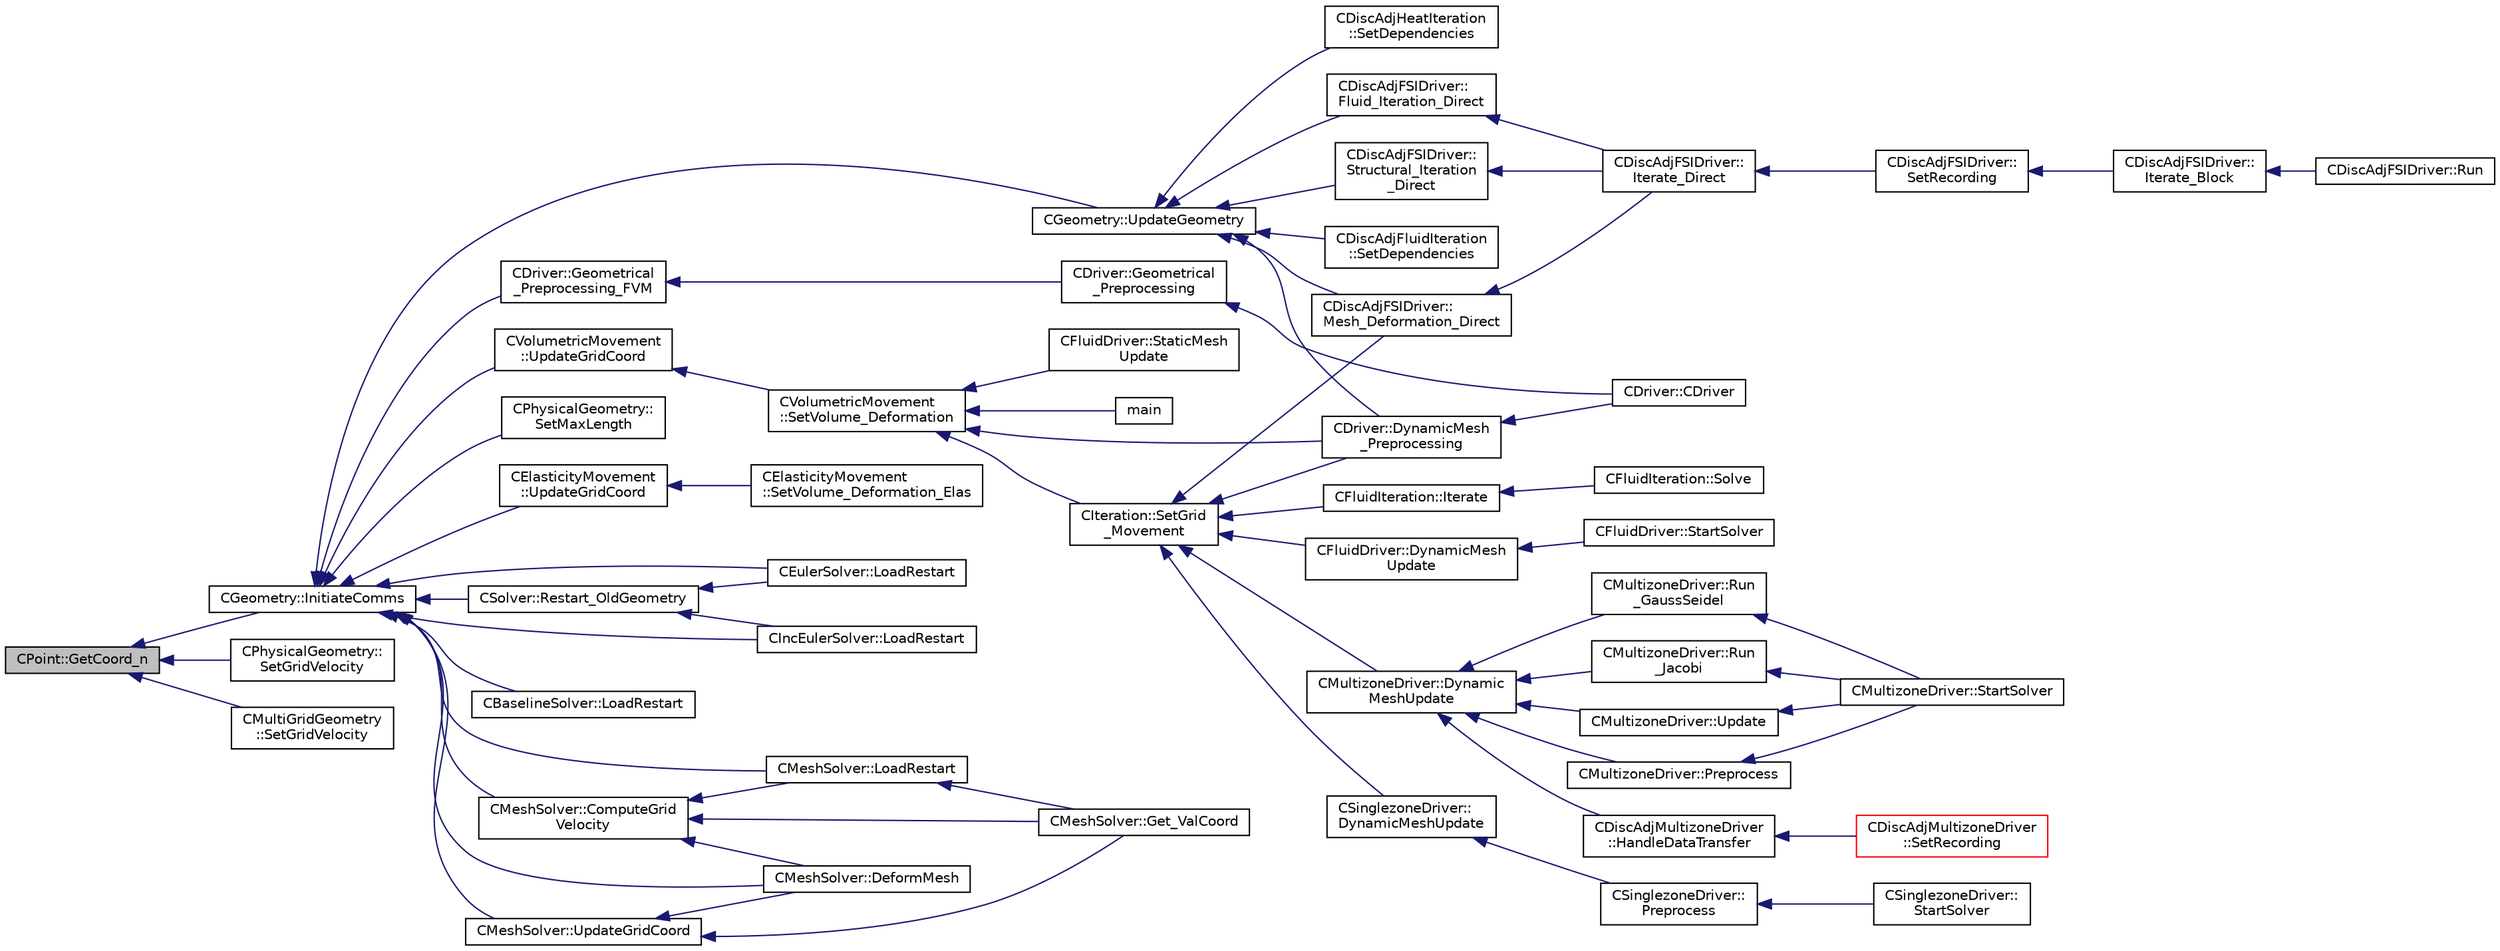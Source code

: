 digraph "CPoint::GetCoord_n"
{
  edge [fontname="Helvetica",fontsize="10",labelfontname="Helvetica",labelfontsize="10"];
  node [fontname="Helvetica",fontsize="10",shape=record];
  rankdir="LR";
  Node466 [label="CPoint::GetCoord_n",height=0.2,width=0.4,color="black", fillcolor="grey75", style="filled", fontcolor="black"];
  Node466 -> Node467 [dir="back",color="midnightblue",fontsize="10",style="solid",fontname="Helvetica"];
  Node467 [label="CGeometry::InitiateComms",height=0.2,width=0.4,color="black", fillcolor="white", style="filled",URL="$class_c_geometry.html#aade184b0616ad6d83a721f1b17473df3",tooltip="Routine to load a geometric quantity into the data structures for MPI point-to-point communication an..."];
  Node467 -> Node468 [dir="back",color="midnightblue",fontsize="10",style="solid",fontname="Helvetica"];
  Node468 [label="CGeometry::UpdateGeometry",height=0.2,width=0.4,color="black", fillcolor="white", style="filled",URL="$class_c_geometry.html#a19a4ef04ee51e37dc80cebf429e71a55",tooltip="Update the multi-grid structure and the wall-distance. "];
  Node468 -> Node469 [dir="back",color="midnightblue",fontsize="10",style="solid",fontname="Helvetica"];
  Node469 [label="CDriver::DynamicMesh\l_Preprocessing",height=0.2,width=0.4,color="black", fillcolor="white", style="filled",URL="$class_c_driver.html#af585d91d9c08dbddcc2b3e67dd5f5af9",tooltip="GridMovement_Preprocessing. "];
  Node469 -> Node470 [dir="back",color="midnightblue",fontsize="10",style="solid",fontname="Helvetica"];
  Node470 [label="CDriver::CDriver",height=0.2,width=0.4,color="black", fillcolor="white", style="filled",URL="$class_c_driver.html#a3fca4a013a6efa9bbb38fe78a86b5f3d",tooltip="Constructor of the class. "];
  Node468 -> Node471 [dir="back",color="midnightblue",fontsize="10",style="solid",fontname="Helvetica"];
  Node471 [label="CDiscAdjFSIDriver::\lFluid_Iteration_Direct",height=0.2,width=0.4,color="black", fillcolor="white", style="filled",URL="$class_c_disc_adj_f_s_i_driver.html#aade7f9d8b7f7f1ddccfdc62d3b1fdaa8",tooltip="Run a direct flow iteration. "];
  Node471 -> Node472 [dir="back",color="midnightblue",fontsize="10",style="solid",fontname="Helvetica"];
  Node472 [label="CDiscAdjFSIDriver::\lIterate_Direct",height=0.2,width=0.4,color="black", fillcolor="white", style="filled",URL="$class_c_disc_adj_f_s_i_driver.html#acd9e7f14d860522e48ba2b6db34efd49",tooltip="Iterate the direct solver for recording. "];
  Node472 -> Node473 [dir="back",color="midnightblue",fontsize="10",style="solid",fontname="Helvetica"];
  Node473 [label="CDiscAdjFSIDriver::\lSetRecording",height=0.2,width=0.4,color="black", fillcolor="white", style="filled",URL="$class_c_disc_adj_f_s_i_driver.html#ab07394a77802e469a321ccd1b10cb988",tooltip="Set the recording for a Discrete Adjoint iteration for the FSI problem. "];
  Node473 -> Node474 [dir="back",color="midnightblue",fontsize="10",style="solid",fontname="Helvetica"];
  Node474 [label="CDiscAdjFSIDriver::\lIterate_Block",height=0.2,width=0.4,color="black", fillcolor="white", style="filled",URL="$class_c_disc_adj_f_s_i_driver.html#a84949f139fa795b7d34d6ff77e82eb5c",tooltip="Iterate a certain block for adjoint FSI - may be the whole set of variables or independent and subite..."];
  Node474 -> Node475 [dir="back",color="midnightblue",fontsize="10",style="solid",fontname="Helvetica"];
  Node475 [label="CDiscAdjFSIDriver::Run",height=0.2,width=0.4,color="black", fillcolor="white", style="filled",URL="$class_c_disc_adj_f_s_i_driver.html#a2e965d6e9c4dcfc296077cae225cab21",tooltip="Run a Discrete Adjoint iteration for the FSI problem. "];
  Node468 -> Node476 [dir="back",color="midnightblue",fontsize="10",style="solid",fontname="Helvetica"];
  Node476 [label="CDiscAdjFSIDriver::\lStructural_Iteration\l_Direct",height=0.2,width=0.4,color="black", fillcolor="white", style="filled",URL="$class_c_disc_adj_f_s_i_driver.html#aef8192d6dd5451f1e496e9847c2c5c65",tooltip="Run a direct structural iteration. "];
  Node476 -> Node472 [dir="back",color="midnightblue",fontsize="10",style="solid",fontname="Helvetica"];
  Node468 -> Node477 [dir="back",color="midnightblue",fontsize="10",style="solid",fontname="Helvetica"];
  Node477 [label="CDiscAdjFSIDriver::\lMesh_Deformation_Direct",height=0.2,width=0.4,color="black", fillcolor="white", style="filled",URL="$class_c_disc_adj_f_s_i_driver.html#ad683500d6b3773af342165b1b18f5c59",tooltip="Run a direct mesh deformation. "];
  Node477 -> Node472 [dir="back",color="midnightblue",fontsize="10",style="solid",fontname="Helvetica"];
  Node468 -> Node478 [dir="back",color="midnightblue",fontsize="10",style="solid",fontname="Helvetica"];
  Node478 [label="CDiscAdjFluidIteration\l::SetDependencies",height=0.2,width=0.4,color="black", fillcolor="white", style="filled",URL="$class_c_disc_adj_fluid_iteration.html#aad302b77466b001d380ca8766ba8d85c",tooltip="Compute necessary variables that depend on the conservative variables or the mesh node positions (e..."];
  Node468 -> Node479 [dir="back",color="midnightblue",fontsize="10",style="solid",fontname="Helvetica"];
  Node479 [label="CDiscAdjHeatIteration\l::SetDependencies",height=0.2,width=0.4,color="black", fillcolor="white", style="filled",URL="$class_c_disc_adj_heat_iteration.html#a8098b35364d0a2a7b1fa31850714e359",tooltip="Compute necessary variables that depend on the conservative variables or the mesh node positions (e..."];
  Node467 -> Node480 [dir="back",color="midnightblue",fontsize="10",style="solid",fontname="Helvetica"];
  Node480 [label="CPhysicalGeometry::\lSetMaxLength",height=0.2,width=0.4,color="black", fillcolor="white", style="filled",URL="$class_c_physical_geometry.html#a2b4568d0c08c7035c9ad4b07c4561b2c",tooltip="Set the maximum cell-center to cell-center distance for CVs. "];
  Node467 -> Node481 [dir="back",color="midnightblue",fontsize="10",style="solid",fontname="Helvetica"];
  Node481 [label="CVolumetricMovement\l::UpdateGridCoord",height=0.2,width=0.4,color="black", fillcolor="white", style="filled",URL="$class_c_volumetric_movement.html#aad474762b9f95bb5c867fe33fdb4efba",tooltip="Update the value of the coordinates after the grid movement. "];
  Node481 -> Node482 [dir="back",color="midnightblue",fontsize="10",style="solid",fontname="Helvetica"];
  Node482 [label="CVolumetricMovement\l::SetVolume_Deformation",height=0.2,width=0.4,color="black", fillcolor="white", style="filled",URL="$class_c_volumetric_movement.html#a9120967db0448fb16cb3ddf14ce6b533",tooltip="Grid deformation using the spring analogy method. "];
  Node482 -> Node469 [dir="back",color="midnightblue",fontsize="10",style="solid",fontname="Helvetica"];
  Node482 -> Node483 [dir="back",color="midnightblue",fontsize="10",style="solid",fontname="Helvetica"];
  Node483 [label="CIteration::SetGrid\l_Movement",height=0.2,width=0.4,color="black", fillcolor="white", style="filled",URL="$class_c_iteration.html#a7b36785762f6b0c214569b185b858b6c",tooltip="Updates the positions and grid velocities for dynamic meshes between physical time steps..."];
  Node483 -> Node469 [dir="back",color="midnightblue",fontsize="10",style="solid",fontname="Helvetica"];
  Node483 -> Node484 [dir="back",color="midnightblue",fontsize="10",style="solid",fontname="Helvetica"];
  Node484 [label="CFluidDriver::DynamicMesh\lUpdate",height=0.2,width=0.4,color="black", fillcolor="white", style="filled",URL="$class_c_fluid_driver.html#a4eee67049f34a1875a42afa470e9f828",tooltip="Perform a dynamic mesh deformation, included grid velocity computation and the update of the multigri..."];
  Node484 -> Node485 [dir="back",color="midnightblue",fontsize="10",style="solid",fontname="Helvetica"];
  Node485 [label="CFluidDriver::StartSolver",height=0.2,width=0.4,color="black", fillcolor="white", style="filled",URL="$class_c_fluid_driver.html#a1c122d5a4b5f562f69a84aef2b8bd6d5",tooltip="Launch the computation for all zones and all physics. "];
  Node483 -> Node477 [dir="back",color="midnightblue",fontsize="10",style="solid",fontname="Helvetica"];
  Node483 -> Node486 [dir="back",color="midnightblue",fontsize="10",style="solid",fontname="Helvetica"];
  Node486 [label="CMultizoneDriver::Dynamic\lMeshUpdate",height=0.2,width=0.4,color="black", fillcolor="white", style="filled",URL="$class_c_multizone_driver.html#ad28a95a48e9750237a5e2b1bf2c4aac9",tooltip="Perform a dynamic mesh deformation, included grid velocity computation and the update of the multigri..."];
  Node486 -> Node487 [dir="back",color="midnightblue",fontsize="10",style="solid",fontname="Helvetica"];
  Node487 [label="CDiscAdjMultizoneDriver\l::HandleDataTransfer",height=0.2,width=0.4,color="black", fillcolor="white", style="filled",URL="$class_c_disc_adj_multizone_driver.html#ab33de05a7a1f77dcf60014a4a35dd4f1",tooltip="Transfer data between zones and update grids when required. "];
  Node487 -> Node488 [dir="back",color="midnightblue",fontsize="10",style="solid",fontname="Helvetica"];
  Node488 [label="CDiscAdjMultizoneDriver\l::SetRecording",height=0.2,width=0.4,color="red", fillcolor="white", style="filled",URL="$class_c_disc_adj_multizone_driver.html#a441f8669a04147aacab7df463e1dd021",tooltip="Record one iteration of the primal problem within each zone. "];
  Node486 -> Node492 [dir="back",color="midnightblue",fontsize="10",style="solid",fontname="Helvetica"];
  Node492 [label="CMultizoneDriver::Preprocess",height=0.2,width=0.4,color="black", fillcolor="white", style="filled",URL="$class_c_multizone_driver.html#a29c97f0dff69501feb7d5f8fe2670088",tooltip="Preprocess the multizone iteration. "];
  Node492 -> Node493 [dir="back",color="midnightblue",fontsize="10",style="solid",fontname="Helvetica"];
  Node493 [label="CMultizoneDriver::StartSolver",height=0.2,width=0.4,color="black", fillcolor="white", style="filled",URL="$class_c_multizone_driver.html#a03cfc000c383ef0d86d34e1c6aef5ff3",tooltip="[Overload] Launch the computation for multizone problems. "];
  Node486 -> Node494 [dir="back",color="midnightblue",fontsize="10",style="solid",fontname="Helvetica"];
  Node494 [label="CMultizoneDriver::Run\l_GaussSeidel",height=0.2,width=0.4,color="black", fillcolor="white", style="filled",URL="$class_c_multizone_driver.html#a8036223cdbe0c0d4552f17f6bad9189b",tooltip="Run a Block Gauss-Seidel iteration in all physical zones. "];
  Node494 -> Node493 [dir="back",color="midnightblue",fontsize="10",style="solid",fontname="Helvetica"];
  Node486 -> Node495 [dir="back",color="midnightblue",fontsize="10",style="solid",fontname="Helvetica"];
  Node495 [label="CMultizoneDriver::Run\l_Jacobi",height=0.2,width=0.4,color="black", fillcolor="white", style="filled",URL="$class_c_multizone_driver.html#a1bf2824daac5a10e8fb7387676eee338",tooltip="Run a Block-Jacobi iteration in all physical zones. "];
  Node495 -> Node493 [dir="back",color="midnightblue",fontsize="10",style="solid",fontname="Helvetica"];
  Node486 -> Node496 [dir="back",color="midnightblue",fontsize="10",style="solid",fontname="Helvetica"];
  Node496 [label="CMultizoneDriver::Update",height=0.2,width=0.4,color="black", fillcolor="white", style="filled",URL="$class_c_multizone_driver.html#ac5d960382730c14b035965906cf02cb6",tooltip="Update the dual-time solution within multiple zones. "];
  Node496 -> Node493 [dir="back",color="midnightblue",fontsize="10",style="solid",fontname="Helvetica"];
  Node483 -> Node497 [dir="back",color="midnightblue",fontsize="10",style="solid",fontname="Helvetica"];
  Node497 [label="CSinglezoneDriver::\lDynamicMeshUpdate",height=0.2,width=0.4,color="black", fillcolor="white", style="filled",URL="$class_c_singlezone_driver.html#a8cf4c7786b495d459818b656a7f6a357",tooltip="Perform a dynamic mesh deformation, included grid velocity computation and the update of the multigri..."];
  Node497 -> Node498 [dir="back",color="midnightblue",fontsize="10",style="solid",fontname="Helvetica"];
  Node498 [label="CSinglezoneDriver::\lPreprocess",height=0.2,width=0.4,color="black", fillcolor="white", style="filled",URL="$class_c_singlezone_driver.html#adc6587c2d0cd656a4fbdebaf611fbbc8",tooltip="Preprocess the single-zone iteration. "];
  Node498 -> Node499 [dir="back",color="midnightblue",fontsize="10",style="solid",fontname="Helvetica"];
  Node499 [label="CSinglezoneDriver::\lStartSolver",height=0.2,width=0.4,color="black", fillcolor="white", style="filled",URL="$class_c_singlezone_driver.html#a6eb4215f7ee740a6d5edb798110ce44a",tooltip="[Overload] Launch the computation for single-zone problems. "];
  Node483 -> Node500 [dir="back",color="midnightblue",fontsize="10",style="solid",fontname="Helvetica"];
  Node500 [label="CFluidIteration::Iterate",height=0.2,width=0.4,color="black", fillcolor="white", style="filled",URL="$class_c_fluid_iteration.html#ab1379b4cba3d8c893395123fb6030986",tooltip="Perform a single iteration of the fluid system. "];
  Node500 -> Node501 [dir="back",color="midnightblue",fontsize="10",style="solid",fontname="Helvetica"];
  Node501 [label="CFluidIteration::Solve",height=0.2,width=0.4,color="black", fillcolor="white", style="filled",URL="$class_c_fluid_iteration.html#ae22cd342c9c9d2ea5ac3f5103394ff80",tooltip="Iterate the fluid system for a number of Inner_Iter iterations. "];
  Node482 -> Node502 [dir="back",color="midnightblue",fontsize="10",style="solid",fontname="Helvetica"];
  Node502 [label="CFluidDriver::StaticMesh\lUpdate",height=0.2,width=0.4,color="black", fillcolor="white", style="filled",URL="$class_c_fluid_driver.html#a6771333285f189b2f979478dee64d897",tooltip="Perform a static mesh deformation, without considering grid velocity (multiple zone). "];
  Node482 -> Node503 [dir="back",color="midnightblue",fontsize="10",style="solid",fontname="Helvetica"];
  Node503 [label="main",height=0.2,width=0.4,color="black", fillcolor="white", style="filled",URL="$_s_u2___d_e_f_8cpp.html#a0ddf1224851353fc92bfbff6f499fa97"];
  Node467 -> Node504 [dir="back",color="midnightblue",fontsize="10",style="solid",fontname="Helvetica"];
  Node504 [label="CElasticityMovement\l::UpdateGridCoord",height=0.2,width=0.4,color="black", fillcolor="white", style="filled",URL="$class_c_elasticity_movement.html#ae7d22e0f0d88bdc3be317d46f90c52d7",tooltip="Update the value of the coordinates after the grid movement. "];
  Node504 -> Node505 [dir="back",color="midnightblue",fontsize="10",style="solid",fontname="Helvetica"];
  Node505 [label="CElasticityMovement\l::SetVolume_Deformation_Elas",height=0.2,width=0.4,color="black", fillcolor="white", style="filled",URL="$class_c_elasticity_movement.html#a214b75ab52f6238cf321ec5834289b8e",tooltip="Grid deformation using the linear elasticity equations. "];
  Node467 -> Node506 [dir="back",color="midnightblue",fontsize="10",style="solid",fontname="Helvetica"];
  Node506 [label="CDriver::Geometrical\l_Preprocessing_FVM",height=0.2,width=0.4,color="black", fillcolor="white", style="filled",URL="$class_c_driver.html#a2007d2233a2d935a90140499ec4822a4",tooltip="Geometrical_Preprocessing_FVM. "];
  Node506 -> Node507 [dir="back",color="midnightblue",fontsize="10",style="solid",fontname="Helvetica"];
  Node507 [label="CDriver::Geometrical\l_Preprocessing",height=0.2,width=0.4,color="black", fillcolor="white", style="filled",URL="$class_c_driver.html#ad3d55fa299acdb779a7772bcee249004",tooltip="Construction of the edge-based data structure and the multigrid structure. "];
  Node507 -> Node470 [dir="back",color="midnightblue",fontsize="10",style="solid",fontname="Helvetica"];
  Node467 -> Node508 [dir="back",color="midnightblue",fontsize="10",style="solid",fontname="Helvetica"];
  Node508 [label="CEulerSolver::LoadRestart",height=0.2,width=0.4,color="black", fillcolor="white", style="filled",URL="$class_c_euler_solver.html#a463d0854ec9cfb4a277794df9329ebae",tooltip="Load a solution from a restart file. "];
  Node467 -> Node509 [dir="back",color="midnightblue",fontsize="10",style="solid",fontname="Helvetica"];
  Node509 [label="CIncEulerSolver::LoadRestart",height=0.2,width=0.4,color="black", fillcolor="white", style="filled",URL="$class_c_inc_euler_solver.html#aa4c572590c60bbc0f3db269eb55ea12f",tooltip="Load a solution from a restart file. "];
  Node467 -> Node510 [dir="back",color="midnightblue",fontsize="10",style="solid",fontname="Helvetica"];
  Node510 [label="CSolver::Restart_OldGeometry",height=0.2,width=0.4,color="black", fillcolor="white", style="filled",URL="$class_c_solver.html#a5a2c57500290322ac02752f98fa1f163",tooltip="Load the geometries at the previous time states n and nM1. "];
  Node510 -> Node508 [dir="back",color="midnightblue",fontsize="10",style="solid",fontname="Helvetica"];
  Node510 -> Node509 [dir="back",color="midnightblue",fontsize="10",style="solid",fontname="Helvetica"];
  Node467 -> Node511 [dir="back",color="midnightblue",fontsize="10",style="solid",fontname="Helvetica"];
  Node511 [label="CBaselineSolver::LoadRestart",height=0.2,width=0.4,color="black", fillcolor="white", style="filled",URL="$class_c_baseline_solver.html#acb5f7a5211dcf8ba4337e9b251024553",tooltip="Load a solution from a restart file. "];
  Node467 -> Node512 [dir="back",color="midnightblue",fontsize="10",style="solid",fontname="Helvetica"];
  Node512 [label="CMeshSolver::DeformMesh",height=0.2,width=0.4,color="black", fillcolor="white", style="filled",URL="$class_c_mesh_solver.html#a9f95488da182ba844e5ea3cd0d613399",tooltip="Grid deformation using the linear elasticity equations. "];
  Node467 -> Node513 [dir="back",color="midnightblue",fontsize="10",style="solid",fontname="Helvetica"];
  Node513 [label="CMeshSolver::UpdateGridCoord",height=0.2,width=0.4,color="black", fillcolor="white", style="filled",URL="$class_c_mesh_solver.html#a2bec69d4296fc697955ebfff9d899971",tooltip="Update the value of the coordinates after the grid movement. "];
  Node513 -> Node514 [dir="back",color="midnightblue",fontsize="10",style="solid",fontname="Helvetica"];
  Node514 [label="CMeshSolver::Get_ValCoord",height=0.2,width=0.4,color="black", fillcolor="white", style="filled",URL="$class_c_mesh_solver.html#a91bd5c2365d1a619c804311e0d5550cb",tooltip="Get the value of the reference coordinate to set on the element structure. "];
  Node513 -> Node512 [dir="back",color="midnightblue",fontsize="10",style="solid",fontname="Helvetica"];
  Node467 -> Node515 [dir="back",color="midnightblue",fontsize="10",style="solid",fontname="Helvetica"];
  Node515 [label="CMeshSolver::ComputeGrid\lVelocity",height=0.2,width=0.4,color="black", fillcolor="white", style="filled",URL="$class_c_mesh_solver.html#af8ed30c05a9adae36d8b41a88a53a448",tooltip="Compute the grid velocity form the displacements of the mesh. "];
  Node515 -> Node514 [dir="back",color="midnightblue",fontsize="10",style="solid",fontname="Helvetica"];
  Node515 -> Node512 [dir="back",color="midnightblue",fontsize="10",style="solid",fontname="Helvetica"];
  Node515 -> Node516 [dir="back",color="midnightblue",fontsize="10",style="solid",fontname="Helvetica"];
  Node516 [label="CMeshSolver::LoadRestart",height=0.2,width=0.4,color="black", fillcolor="white", style="filled",URL="$class_c_mesh_solver.html#a158c64de91317d7570e7192493fe0a19",tooltip="Load a solution from a restart file. "];
  Node516 -> Node514 [dir="back",color="midnightblue",fontsize="10",style="solid",fontname="Helvetica"];
  Node467 -> Node516 [dir="back",color="midnightblue",fontsize="10",style="solid",fontname="Helvetica"];
  Node466 -> Node517 [dir="back",color="midnightblue",fontsize="10",style="solid",fontname="Helvetica"];
  Node517 [label="CPhysicalGeometry::\lSetGridVelocity",height=0.2,width=0.4,color="black", fillcolor="white", style="filled",URL="$class_c_physical_geometry.html#a772df4857a07f97facb5426af3c18b36",tooltip="Set the grid velocity via finite differencing at each node. "];
  Node466 -> Node518 [dir="back",color="midnightblue",fontsize="10",style="solid",fontname="Helvetica"];
  Node518 [label="CMultiGridGeometry\l::SetGridVelocity",height=0.2,width=0.4,color="black", fillcolor="white", style="filled",URL="$class_c_multi_grid_geometry.html#a0f6d103a977bdae413532248c9f799a4",tooltip="Set the grid velocity at each node in the coarse mesh level. "];
}
